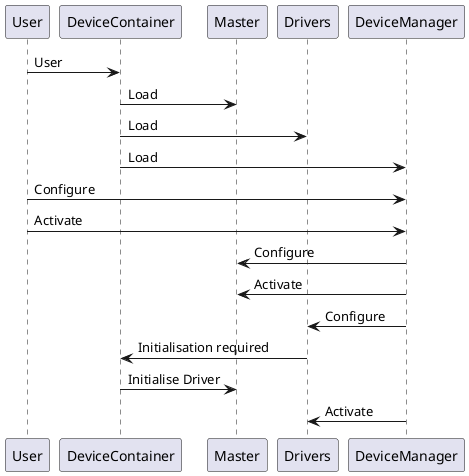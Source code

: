 @startuml Startup Sequence
    User -> DeviceContainer: User
    DeviceContainer -> Master: Load
    DeviceContainer -> Drivers: Load
    DeviceContainer -> DeviceManager: Load
    User -> DeviceManager: Configure
    User -> DeviceManager: Activate
    DeviceManager -> Master: Configure
    DeviceManager -> Master: Activate
    DeviceManager -> Drivers: Configure
    Drivers -> DeviceContainer: Initialisation required
    DeviceContainer -> Master: Initialise Driver
    DeviceManager -> Drivers: Activate
@enduml